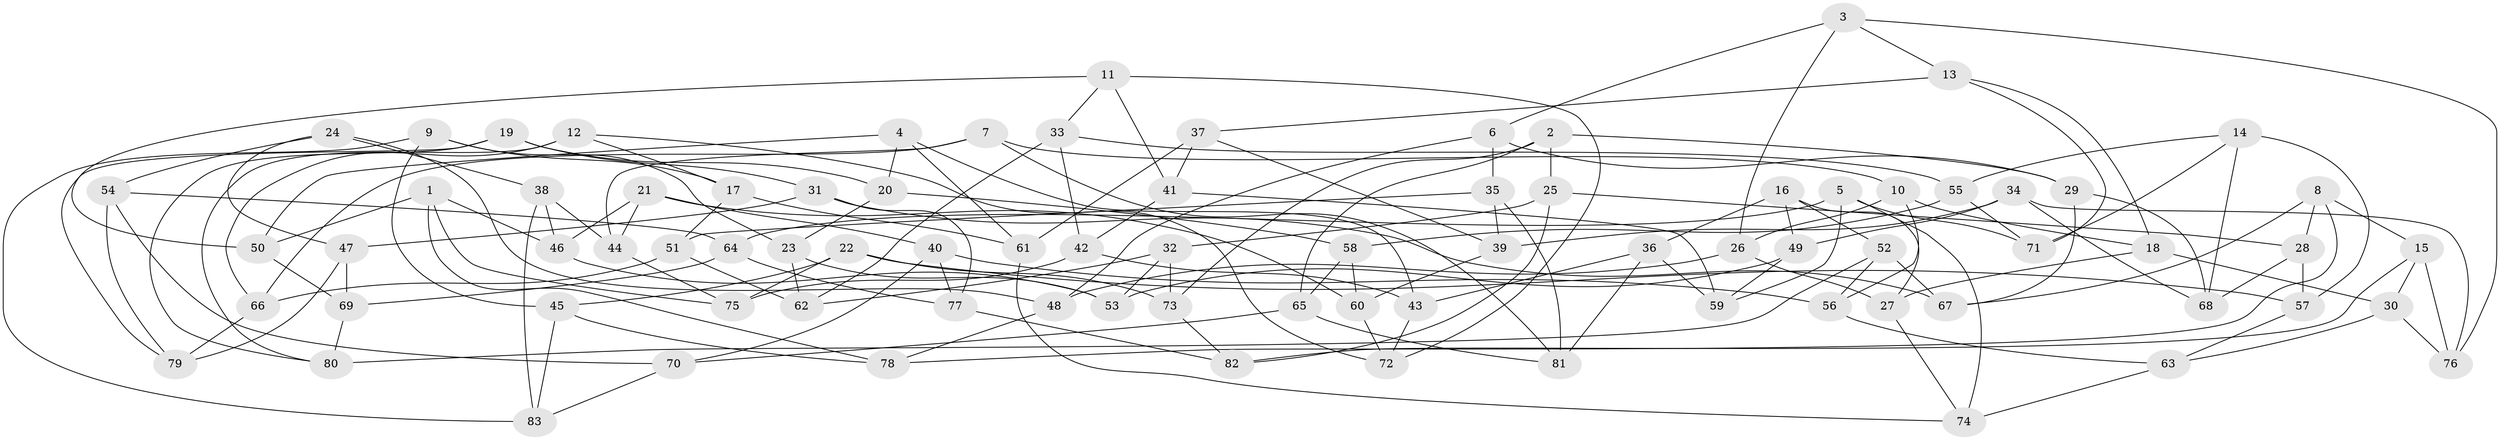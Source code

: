 // Generated by graph-tools (version 1.1) at 2025/03/03/09/25 03:03:11]
// undirected, 83 vertices, 166 edges
graph export_dot {
graph [start="1"]
  node [color=gray90,style=filled];
  1;
  2;
  3;
  4;
  5;
  6;
  7;
  8;
  9;
  10;
  11;
  12;
  13;
  14;
  15;
  16;
  17;
  18;
  19;
  20;
  21;
  22;
  23;
  24;
  25;
  26;
  27;
  28;
  29;
  30;
  31;
  32;
  33;
  34;
  35;
  36;
  37;
  38;
  39;
  40;
  41;
  42;
  43;
  44;
  45;
  46;
  47;
  48;
  49;
  50;
  51;
  52;
  53;
  54;
  55;
  56;
  57;
  58;
  59;
  60;
  61;
  62;
  63;
  64;
  65;
  66;
  67;
  68;
  69;
  70;
  71;
  72;
  73;
  74;
  75;
  76;
  77;
  78;
  79;
  80;
  81;
  82;
  83;
  1 -- 75;
  1 -- 78;
  1 -- 46;
  1 -- 50;
  2 -- 65;
  2 -- 73;
  2 -- 25;
  2 -- 29;
  3 -- 13;
  3 -- 76;
  3 -- 6;
  3 -- 26;
  4 -- 20;
  4 -- 43;
  4 -- 61;
  4 -- 50;
  5 -- 59;
  5 -- 71;
  5 -- 64;
  5 -- 74;
  6 -- 29;
  6 -- 48;
  6 -- 35;
  7 -- 10;
  7 -- 81;
  7 -- 44;
  7 -- 66;
  8 -- 15;
  8 -- 78;
  8 -- 67;
  8 -- 28;
  9 -- 23;
  9 -- 17;
  9 -- 83;
  9 -- 45;
  10 -- 18;
  10 -- 56;
  10 -- 26;
  11 -- 41;
  11 -- 72;
  11 -- 33;
  11 -- 50;
  12 -- 66;
  12 -- 17;
  12 -- 72;
  12 -- 80;
  13 -- 37;
  13 -- 18;
  13 -- 71;
  14 -- 57;
  14 -- 71;
  14 -- 68;
  14 -- 55;
  15 -- 82;
  15 -- 30;
  15 -- 76;
  16 -- 49;
  16 -- 36;
  16 -- 52;
  16 -- 27;
  17 -- 51;
  17 -- 61;
  18 -- 30;
  18 -- 27;
  19 -- 20;
  19 -- 79;
  19 -- 31;
  19 -- 80;
  20 -- 23;
  20 -- 58;
  21 -- 44;
  21 -- 40;
  21 -- 60;
  21 -- 46;
  22 -- 75;
  22 -- 57;
  22 -- 45;
  22 -- 73;
  23 -- 62;
  23 -- 53;
  24 -- 48;
  24 -- 38;
  24 -- 47;
  24 -- 54;
  25 -- 28;
  25 -- 82;
  25 -- 32;
  26 -- 27;
  26 -- 48;
  27 -- 74;
  28 -- 68;
  28 -- 57;
  29 -- 68;
  29 -- 67;
  30 -- 63;
  30 -- 76;
  31 -- 77;
  31 -- 67;
  31 -- 47;
  32 -- 73;
  32 -- 62;
  32 -- 53;
  33 -- 42;
  33 -- 55;
  33 -- 62;
  34 -- 39;
  34 -- 68;
  34 -- 49;
  34 -- 76;
  35 -- 39;
  35 -- 81;
  35 -- 51;
  36 -- 43;
  36 -- 59;
  36 -- 81;
  37 -- 39;
  37 -- 41;
  37 -- 61;
  38 -- 46;
  38 -- 83;
  38 -- 44;
  39 -- 60;
  40 -- 77;
  40 -- 56;
  40 -- 70;
  41 -- 42;
  41 -- 59;
  42 -- 75;
  42 -- 43;
  43 -- 72;
  44 -- 75;
  45 -- 78;
  45 -- 83;
  46 -- 53;
  47 -- 69;
  47 -- 79;
  48 -- 78;
  49 -- 53;
  49 -- 59;
  50 -- 69;
  51 -- 66;
  51 -- 62;
  52 -- 80;
  52 -- 56;
  52 -- 67;
  54 -- 79;
  54 -- 70;
  54 -- 64;
  55 -- 71;
  55 -- 58;
  56 -- 63;
  57 -- 63;
  58 -- 65;
  58 -- 60;
  60 -- 72;
  61 -- 74;
  63 -- 74;
  64 -- 77;
  64 -- 69;
  65 -- 81;
  65 -- 70;
  66 -- 79;
  69 -- 80;
  70 -- 83;
  73 -- 82;
  77 -- 82;
}
